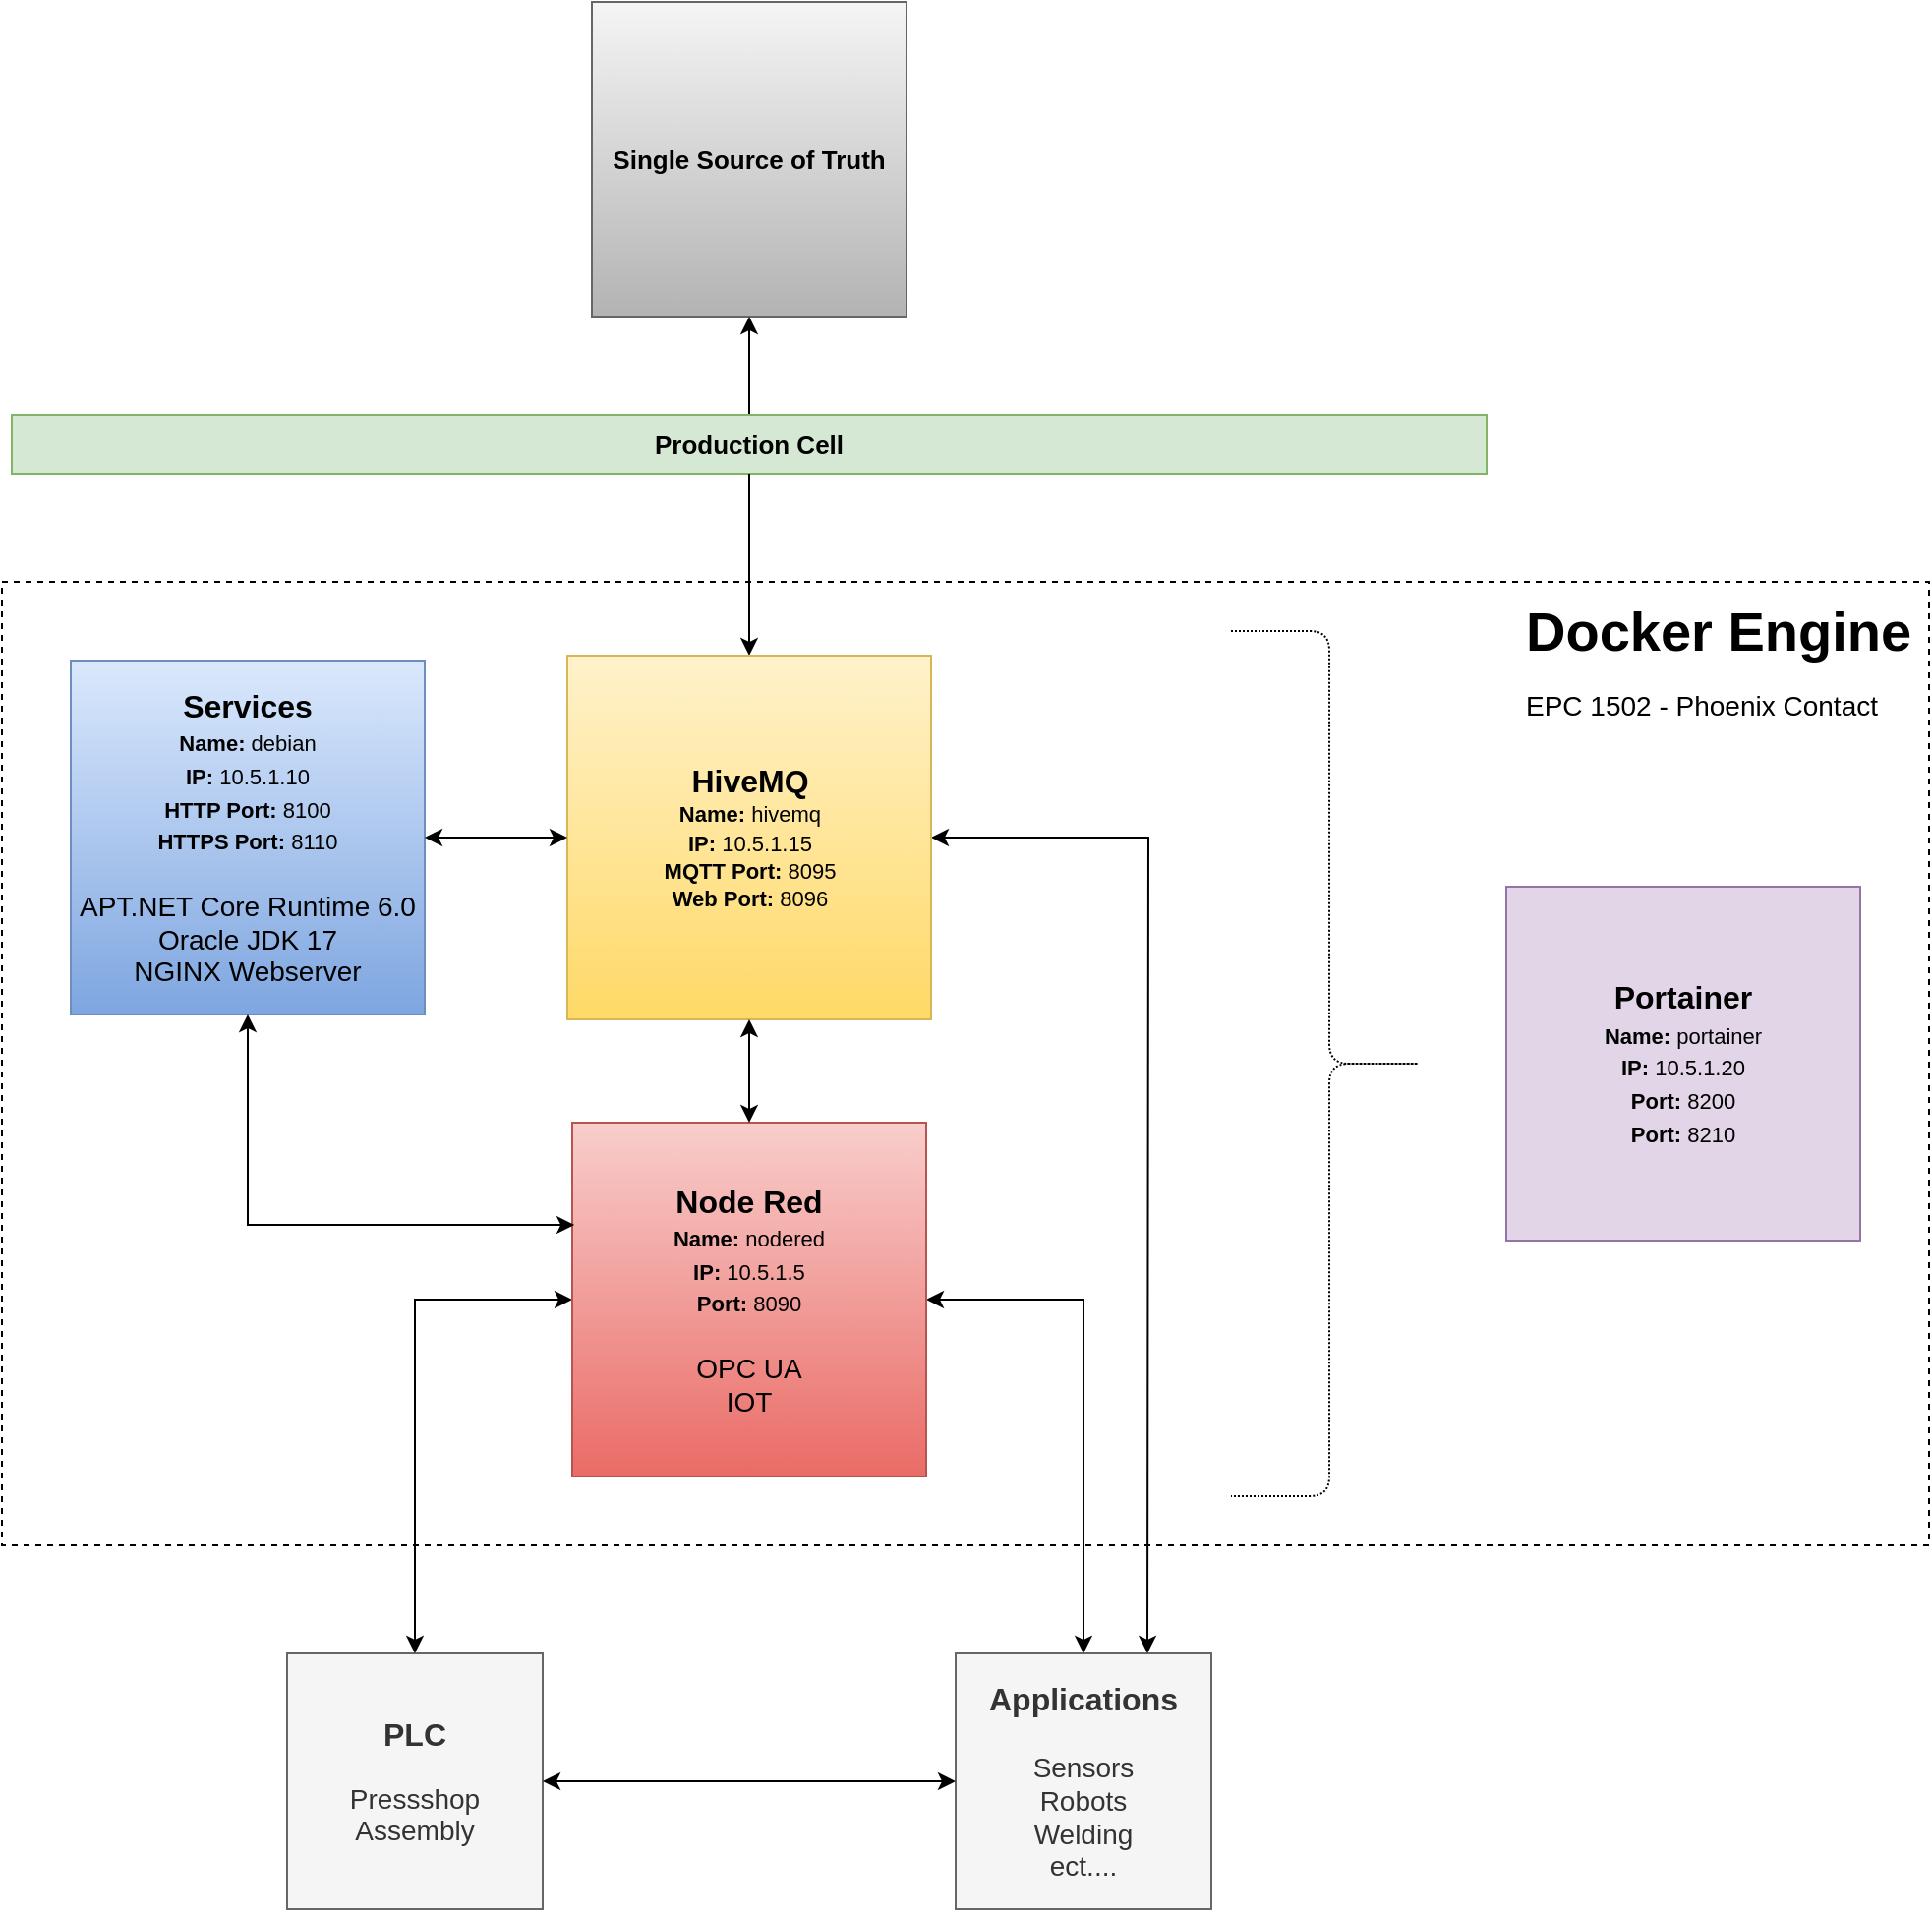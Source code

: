 <mxfile version="16.5.6" type="device"><diagram id="FxBdGMDbOjDvi7LJKYQ1" name="Page-1"><mxGraphModel dx="2062" dy="1118" grid="1" gridSize="10" guides="1" tooltips="1" connect="1" arrows="1" fold="1" page="1" pageScale="1" pageWidth="1169" pageHeight="1654" math="0" shadow="0"><root><mxCell id="0"/><mxCell id="1" parent="0"/><mxCell id="4XlpRvHQac4nKii36OJc-1" value="&lt;font style=&quot;font-size: 13px&quot;&gt;&lt;b&gt;Single Source of Truth&lt;/b&gt;&lt;/font&gt;" style="whiteSpace=wrap;html=1;aspect=fixed;fillColor=#f5f5f5;strokeColor=#666666;gradientColor=#b3b3b3;" parent="1" vertex="1"><mxGeometry x="395" y="280" width="160" height="160" as="geometry"/></mxCell><mxCell id="4XlpRvHQac4nKii36OJc-4" value="" style="endArrow=classic;html=1;rounded=0;fontSize=13;entryX=0.5;entryY=1;entryDx=0;entryDy=0;exitX=0.5;exitY=0;exitDx=0;exitDy=0;" parent="1" source="4XlpRvHQac4nKii36OJc-2" target="4XlpRvHQac4nKii36OJc-1" edge="1"><mxGeometry width="50" height="50" relative="1" as="geometry"><mxPoint x="400" y="640" as="sourcePoint"/><mxPoint x="450" y="590" as="targetPoint"/></mxGeometry></mxCell><mxCell id="4XlpRvHQac4nKii36OJc-2" value="&lt;font style=&quot;font-size: 13px&quot;&gt;&lt;b&gt;Production Cell&lt;/b&gt;&lt;/font&gt;" style="rounded=0;whiteSpace=wrap;html=1;fillColor=#d5e8d4;strokeColor=#82b366;" parent="1" vertex="1"><mxGeometry x="100" y="490" width="750" height="30" as="geometry"/></mxCell><mxCell id="4XlpRvHQac4nKii36OJc-5" value="" style="endArrow=classic;html=1;rounded=0;fontSize=13;exitX=0.5;exitY=1;exitDx=0;exitDy=0;entryX=0.5;entryY=0;entryDx=0;entryDy=0;" parent="1" source="4XlpRvHQac4nKii36OJc-2" target="4XlpRvHQac4nKii36OJc-6" edge="1"><mxGeometry width="50" height="50" relative="1" as="geometry"><mxPoint x="485" y="530" as="sourcePoint"/><mxPoint x="475" y="630" as="targetPoint"/></mxGeometry></mxCell><mxCell id="4XlpRvHQac4nKii36OJc-10" value="&lt;font&gt;&lt;span style=&quot;font-size: 16px&quot;&gt;&lt;b&gt;PLC&lt;br&gt;&lt;/b&gt;&lt;/span&gt;&lt;br&gt;&lt;font style=&quot;font-size: 14px&quot;&gt;Pressshop Assembly&lt;/font&gt;&lt;br&gt;&lt;/font&gt;" style="whiteSpace=wrap;html=1;aspect=fixed;fillColor=#f5f5f5;strokeColor=#666666;fontColor=#333333;" parent="1" vertex="1"><mxGeometry x="240" y="1120" width="130" height="130" as="geometry"/></mxCell><mxCell id="4XlpRvHQac4nKii36OJc-11" value="&lt;font style=&quot;font-size: 14px&quot;&gt;&lt;b&gt;&lt;font style=&quot;font-size: 16px&quot;&gt;Applications&lt;/font&gt;&lt;/b&gt;&lt;br&gt;&lt;span&gt;&lt;br&gt;Sensors&lt;br&gt;&lt;/span&gt;Robots&lt;br&gt;Welding&lt;br&gt;ect....&lt;br&gt;&lt;/font&gt;" style="whiteSpace=wrap;html=1;aspect=fixed;fillColor=#f5f5f5;strokeColor=#666666;fontColor=#333333;" parent="1" vertex="1"><mxGeometry x="580" y="1120" width="130" height="130" as="geometry"/></mxCell><mxCell id="4XlpRvHQac4nKii36OJc-12" value="" style="endArrow=classic;startArrow=classic;html=1;rounded=0;fontSize=16;exitX=1;exitY=0.5;exitDx=0;exitDy=0;entryX=0.5;entryY=0;entryDx=0;entryDy=0;" parent="1" source="4XlpRvHQac4nKii36OJc-9" target="4XlpRvHQac4nKii36OJc-11" edge="1"><mxGeometry width="50" height="50" relative="1" as="geometry"><mxPoint x="750" y="860" as="sourcePoint"/><mxPoint x="800" y="810" as="targetPoint"/><Array as="points"><mxPoint x="645" y="940"/></Array></mxGeometry></mxCell><mxCell id="4XlpRvHQac4nKii36OJc-13" value="" style="endArrow=classic;startArrow=classic;html=1;rounded=0;fontSize=16;exitX=0;exitY=0.5;exitDx=0;exitDy=0;entryX=0.5;entryY=0;entryDx=0;entryDy=0;" parent="1" source="4XlpRvHQac4nKii36OJc-9" target="4XlpRvHQac4nKii36OJc-10" edge="1"><mxGeometry width="50" height="50" relative="1" as="geometry"><mxPoint x="550" y="895" as="sourcePoint"/><mxPoint x="655" y="1021" as="targetPoint"/><Array as="points"><mxPoint x="305" y="940"/></Array></mxGeometry></mxCell><mxCell id="4XlpRvHQac4nKii36OJc-14" value="" style="endArrow=classic;startArrow=classic;html=1;rounded=0;fontSize=16;exitX=1;exitY=0.5;exitDx=0;exitDy=0;entryX=0.75;entryY=0;entryDx=0;entryDy=0;" parent="1" source="4XlpRvHQac4nKii36OJc-6" target="4XlpRvHQac4nKii36OJc-11" edge="1"><mxGeometry width="50" height="50" relative="1" as="geometry"><mxPoint x="680" y="760" as="sourcePoint"/><mxPoint x="730" y="710" as="targetPoint"/><Array as="points"><mxPoint x="678" y="705"/></Array></mxGeometry></mxCell><mxCell id="4XlpRvHQac4nKii36OJc-20" value="" style="endArrow=classic;startArrow=classic;html=1;rounded=0;fontSize=14;exitX=1;exitY=0.5;exitDx=0;exitDy=0;entryX=0;entryY=0.5;entryDx=0;entryDy=0;" parent="1" source="4XlpRvHQac4nKii36OJc-10" target="4XlpRvHQac4nKii36OJc-11" edge="1"><mxGeometry width="50" height="50" relative="1" as="geometry"><mxPoint x="460" y="1240" as="sourcePoint"/><mxPoint x="510" y="1190" as="targetPoint"/></mxGeometry></mxCell><mxCell id="4XlpRvHQac4nKii36OJc-24" value="" style="group;dashed=1;dashPattern=1 4;" parent="1" vertex="1" connectable="0"><mxGeometry x="95" y="575" width="980" height="490" as="geometry"/></mxCell><mxCell id="4XlpRvHQac4nKii36OJc-22" value="" style="rounded=0;whiteSpace=wrap;html=1;fontSize=14;fillColor=none;dashed=1;" parent="4XlpRvHQac4nKii36OJc-24" vertex="1"><mxGeometry width="980" height="490" as="geometry"/></mxCell><mxCell id="4XlpRvHQac4nKii36OJc-23" value="&lt;h1&gt;Docker Engine&lt;br&gt;&lt;font style=&quot;font-size: 14px&quot;&gt;&lt;span style=&quot;font-size: 14px ; font-weight: normal&quot;&gt;EPC 1502 -&amp;nbsp;&lt;/span&gt;&lt;/font&gt;&lt;span style=&quot;font-weight: normal&quot;&gt;&lt;font style=&quot;font-size: 14px&quot;&gt;Phoenix Contact&lt;/font&gt;&lt;/span&gt;&lt;/h1&gt;" style="text;html=1;strokeColor=none;fillColor=none;spacing=5;spacingTop=-20;whiteSpace=wrap;overflow=hidden;rounded=0;dashed=1;fontSize=14;" parent="4XlpRvHQac4nKii36OJc-24" vertex="1"><mxGeometry x="770" width="210" height="80" as="geometry"/></mxCell><mxCell id="4XlpRvHQac4nKii36OJc-6" value="&lt;font&gt;&lt;b&gt;&lt;font style=&quot;font-size: 16px&quot;&gt;HiveMQ&lt;/font&gt;&lt;/b&gt;&lt;br&gt;&lt;b style=&quot;font-size: 11px&quot;&gt;Name:&lt;/b&gt;&lt;span style=&quot;font-size: 11px&quot;&gt;&amp;nbsp;hivemq&lt;/span&gt;&lt;span style=&quot;font-size: 11px&quot;&gt;&lt;b&gt;&lt;br&gt;IP:&lt;/b&gt; 10.5.1.15&lt;br&gt;&lt;b&gt;MQTT Port:&lt;/b&gt; 8095&lt;/span&gt;&lt;br&gt;&lt;span style=&quot;font-size: 11px&quot;&gt;&lt;b&gt;Web Port:&lt;/b&gt; 8096&lt;/span&gt;&lt;br&gt;&lt;/font&gt;" style="whiteSpace=wrap;html=1;aspect=fixed;fillColor=#fff2cc;strokeColor=#d6b656;gradientColor=#ffd966;" parent="4XlpRvHQac4nKii36OJc-24" vertex="1"><mxGeometry x="287.5" y="37.5" width="185" height="185" as="geometry"/></mxCell><mxCell id="4XlpRvHQac4nKii36OJc-9" value="&lt;font style=&quot;font-size: 14px&quot;&gt;&lt;span style=&quot;font-size: 16px&quot;&gt;&lt;b&gt;Node Red&lt;br&gt;&lt;/b&gt;&lt;/span&gt;&lt;b style=&quot;font-size: 11px&quot;&gt;Name:&lt;/b&gt;&lt;span style=&quot;font-size: 11px&quot;&gt;&amp;nbsp;nodered&lt;/span&gt;&lt;span style=&quot;font-size: 11px&quot;&gt;&lt;b&gt;&lt;br&gt;IP:&lt;/b&gt; 10.5.1.5&lt;br&gt;&lt;b&gt;Port:&lt;/b&gt; 8090&lt;br&gt;&lt;/span&gt;&lt;br&gt;OPC UA&lt;br&gt;IOT&lt;br&gt;&lt;/font&gt;" style="whiteSpace=wrap;html=1;aspect=fixed;fillColor=#f8cecc;strokeColor=#b85450;gradientColor=#ea6b66;" parent="4XlpRvHQac4nKii36OJc-24" vertex="1"><mxGeometry x="290" y="275" width="180" height="180" as="geometry"/></mxCell><mxCell id="4XlpRvHQac4nKii36OJc-8" value="&lt;font style=&quot;font-size: 14px&quot;&gt;&lt;b&gt;&lt;font style=&quot;font-size: 16px&quot;&gt;Services&lt;/font&gt;&lt;/b&gt;&lt;br&gt;&lt;b style=&quot;font-size: 11px&quot;&gt;Name:&lt;/b&gt;&lt;span style=&quot;font-size: 11px&quot;&gt;&amp;nbsp;debian&lt;/span&gt;&lt;span style=&quot;font-size: 11px&quot;&gt;&lt;b&gt;&lt;br&gt;IP:&lt;/b&gt; 10.5.1.10&lt;br&gt;&lt;b&gt;HTTP Port:&lt;/b&gt; 8100&lt;/span&gt;&lt;br&gt;&lt;span style=&quot;font-size: 11px&quot;&gt;&lt;b&gt;HTTPS Port:&lt;/b&gt; 8110&lt;br&gt;&lt;/span&gt;&lt;br&gt;APT.NET Core Runtime 6.0&lt;br&gt;Oracle JDK 17&lt;br&gt;NGINX Webserver&lt;br&gt;&lt;/font&gt;" style="whiteSpace=wrap;html=1;aspect=fixed;fillColor=#dae8fc;strokeColor=#6c8ebf;gradientColor=#7ea6e0;" parent="4XlpRvHQac4nKii36OJc-24" vertex="1"><mxGeometry x="35" y="40" width="180" height="180" as="geometry"/></mxCell><mxCell id="4XlpRvHQac4nKii36OJc-15" value="" style="endArrow=classic;startArrow=classic;html=1;rounded=0;fontSize=16;entryX=0.5;entryY=1;entryDx=0;entryDy=0;exitX=0.5;exitY=0;exitDx=0;exitDy=0;" parent="4XlpRvHQac4nKii36OJc-24" source="4XlpRvHQac4nKii36OJc-9" target="4XlpRvHQac4nKii36OJc-6" edge="1"><mxGeometry width="50" height="50" relative="1" as="geometry"><mxPoint x="225" y="285" as="sourcePoint"/><mxPoint x="275" y="235" as="targetPoint"/></mxGeometry></mxCell><mxCell id="4XlpRvHQac4nKii36OJc-16" value="" style="endArrow=classic;startArrow=classic;html=1;rounded=0;fontSize=14;entryX=0;entryY=0.5;entryDx=0;entryDy=0;exitX=1;exitY=0.5;exitDx=0;exitDy=0;" parent="4XlpRvHQac4nKii36OJc-24" source="4XlpRvHQac4nKii36OJc-8" target="4XlpRvHQac4nKii36OJc-6" edge="1"><mxGeometry width="50" height="50" relative="1" as="geometry"><mxPoint x="95" y="55" as="sourcePoint"/><mxPoint x="145" y="5" as="targetPoint"/></mxGeometry></mxCell><mxCell id="4XlpRvHQac4nKii36OJc-17" value="" style="shape=curlyBracket;whiteSpace=wrap;html=1;rounded=1;flipH=1;fontSize=14;dashed=1;dashPattern=1 1;" parent="4XlpRvHQac4nKii36OJc-24" vertex="1"><mxGeometry x="625" y="25" width="100" height="440" as="geometry"/></mxCell><mxCell id="4XlpRvHQac4nKii36OJc-18" value="&lt;font style=&quot;font-size: 14px&quot;&gt;&lt;b&gt;&lt;font style=&quot;font-size: 16px&quot;&gt;Portainer&lt;/font&gt;&lt;/b&gt;&lt;br&gt;&lt;b style=&quot;font-size: 11px&quot;&gt;Name:&lt;/b&gt;&lt;span style=&quot;font-size: 11px&quot;&gt;&amp;nbsp;portainer&lt;/span&gt;&lt;span style=&quot;font-size: 11px&quot;&gt;&lt;b&gt;&lt;br&gt;IP:&lt;/b&gt; 10.5.1.20&lt;br&gt;&lt;b&gt;Port:&lt;/b&gt; 8200&lt;/span&gt;&lt;br&gt;&lt;span style=&quot;font-size: 11px&quot;&gt;&lt;b&gt;Port:&lt;/b&gt; 8210&lt;/span&gt;&lt;br&gt;&lt;/font&gt;" style="whiteSpace=wrap;html=1;aspect=fixed;fillColor=#e1d5e7;strokeColor=#9673a6;" parent="4XlpRvHQac4nKii36OJc-24" vertex="1"><mxGeometry x="765" y="155" width="180" height="180" as="geometry"/></mxCell><mxCell id="YO-pNsSNstG01wjNxtYl-3" value="" style="endArrow=classic;startArrow=classic;html=1;rounded=0;entryX=0.5;entryY=1;entryDx=0;entryDy=0;exitX=0.006;exitY=0.289;exitDx=0;exitDy=0;exitPerimeter=0;" parent="4XlpRvHQac4nKii36OJc-24" source="4XlpRvHQac4nKii36OJc-9" target="4XlpRvHQac4nKii36OJc-8" edge="1"><mxGeometry width="50" height="50" relative="1" as="geometry"><mxPoint x="105" y="325" as="sourcePoint"/><mxPoint x="155" y="275" as="targetPoint"/><Array as="points"><mxPoint x="125" y="327"/></Array></mxGeometry></mxCell></root></mxGraphModel></diagram></mxfile>